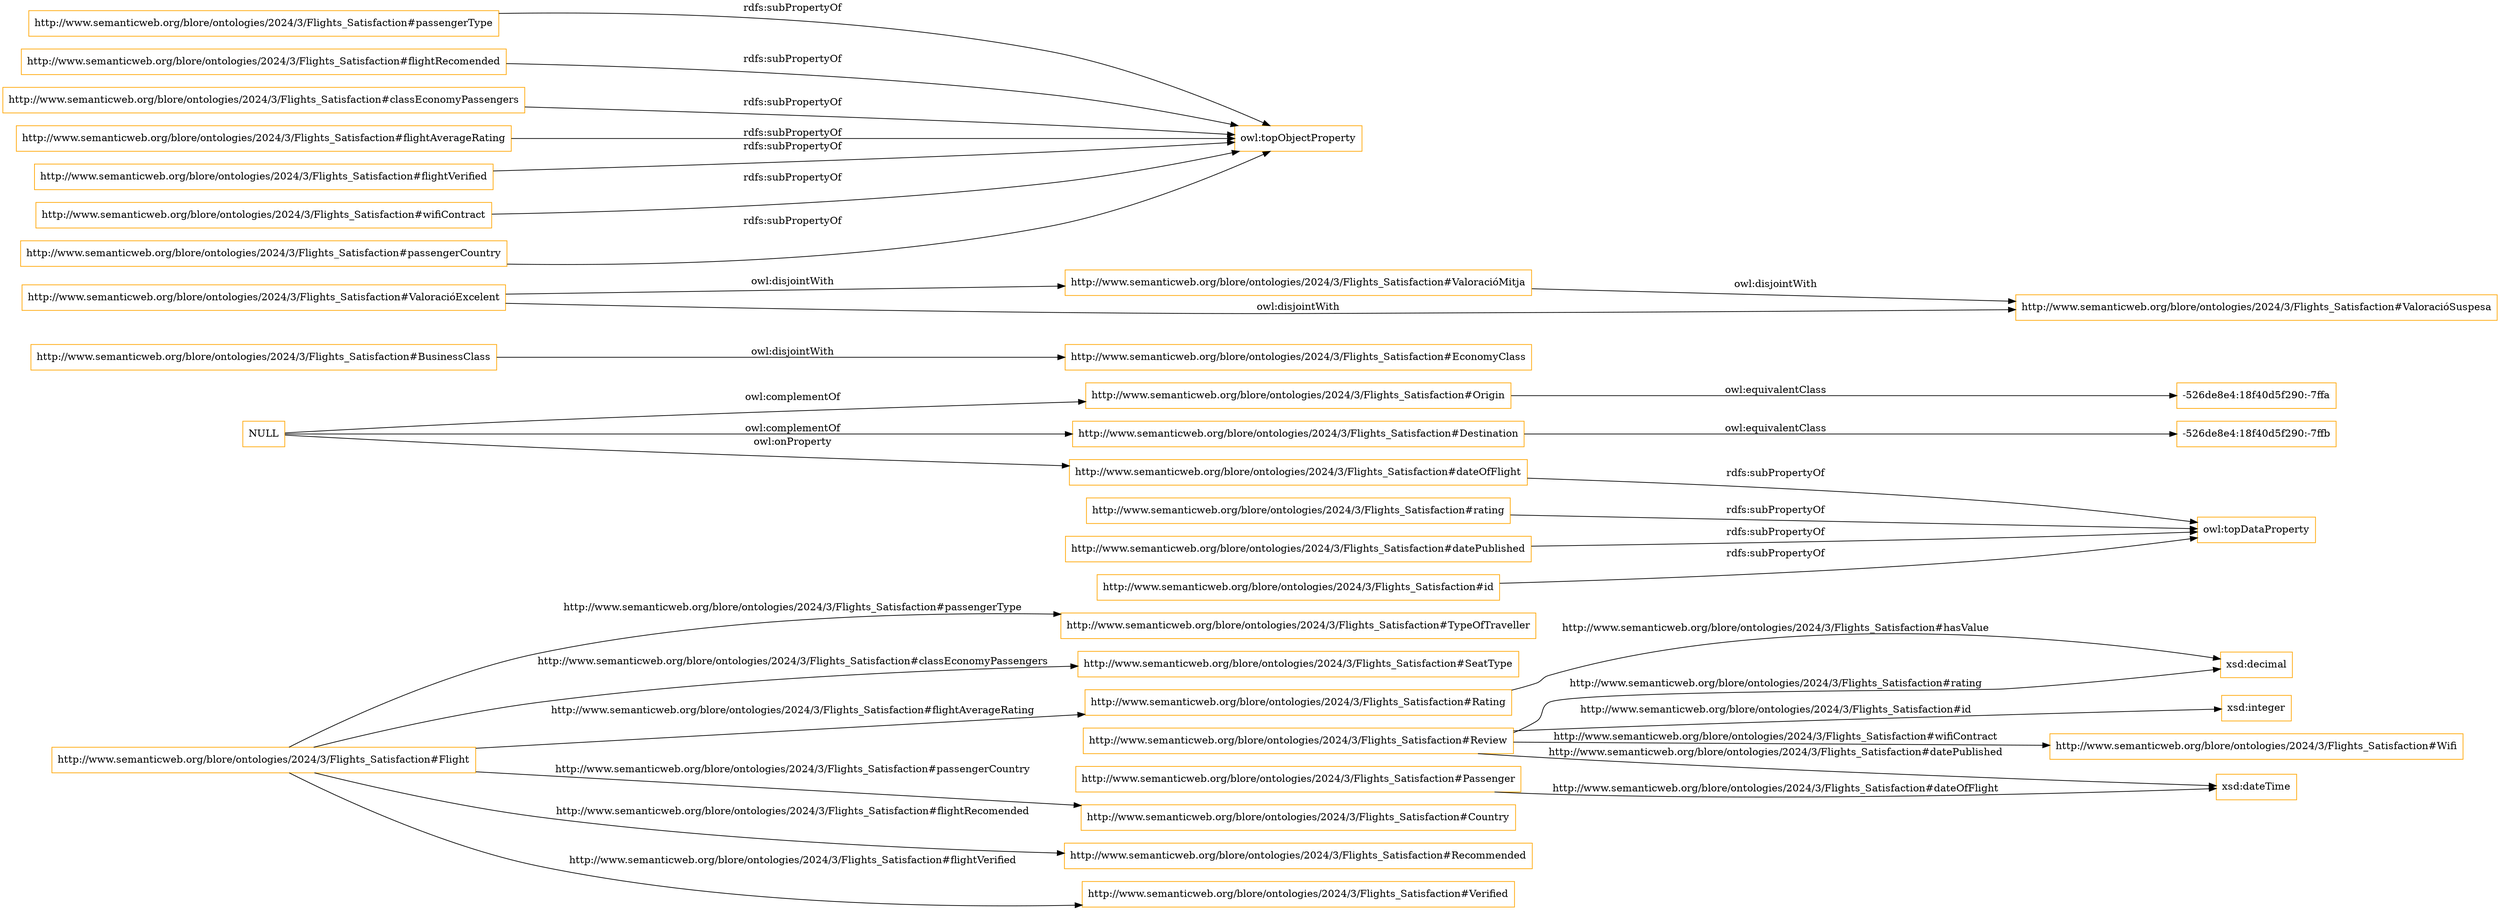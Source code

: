 digraph ar2dtool_diagram { 
rankdir=LR;
size="1501"
node [shape = rectangle, color="orange"]; "http://www.semanticweb.org/blore/ontologies/2024/3/Flights_Satisfaction#TypeOfTraveller" "http://www.semanticweb.org/blore/ontologies/2024/3/Flights_Satisfaction#SeatType" "http://www.semanticweb.org/blore/ontologies/2024/3/Flights_Satisfaction#Rating" "http://www.semanticweb.org/blore/ontologies/2024/3/Flights_Satisfaction#Origin" "http://www.semanticweb.org/blore/ontologies/2024/3/Flights_Satisfaction#Passenger" "http://www.semanticweb.org/blore/ontologies/2024/3/Flights_Satisfaction#EconomyClass" "http://www.semanticweb.org/blore/ontologies/2024/3/Flights_Satisfaction#BusinessClass" "-526de8e4:18f40d5f290:-7ffb" "http://www.semanticweb.org/blore/ontologies/2024/3/Flights_Satisfaction#Country" "http://www.semanticweb.org/blore/ontologies/2024/3/Flights_Satisfaction#Flight" "http://www.semanticweb.org/blore/ontologies/2024/3/Flights_Satisfaction#Review" "http://www.semanticweb.org/blore/ontologies/2024/3/Flights_Satisfaction#ValoracióMitja" "-526de8e4:18f40d5f290:-7ffa" "http://www.semanticweb.org/blore/ontologies/2024/3/Flights_Satisfaction#Recommended" "http://www.semanticweb.org/blore/ontologies/2024/3/Flights_Satisfaction#Wifi" "http://www.semanticweb.org/blore/ontologies/2024/3/Flights_Satisfaction#ValoracióExcelent" "http://www.semanticweb.org/blore/ontologies/2024/3/Flights_Satisfaction#ValoracióSuspesa" "http://www.semanticweb.org/blore/ontologies/2024/3/Flights_Satisfaction#Verified" "http://www.semanticweb.org/blore/ontologies/2024/3/Flights_Satisfaction#Destination" ; /*classes style*/
	"http://www.semanticweb.org/blore/ontologies/2024/3/Flights_Satisfaction#rating" -> "owl:topDataProperty" [ label = "rdfs:subPropertyOf" ];
	"NULL" -> "http://www.semanticweb.org/blore/ontologies/2024/3/Flights_Satisfaction#Destination" [ label = "owl:complementOf" ];
	"NULL" -> "http://www.semanticweb.org/blore/ontologies/2024/3/Flights_Satisfaction#Origin" [ label = "owl:complementOf" ];
	"NULL" -> "http://www.semanticweb.org/blore/ontologies/2024/3/Flights_Satisfaction#dateOfFlight" [ label = "owl:onProperty" ];
	"http://www.semanticweb.org/blore/ontologies/2024/3/Flights_Satisfaction#ValoracióMitja" -> "http://www.semanticweb.org/blore/ontologies/2024/3/Flights_Satisfaction#ValoracióSuspesa" [ label = "owl:disjointWith" ];
	"http://www.semanticweb.org/blore/ontologies/2024/3/Flights_Satisfaction#passengerType" -> "owl:topObjectProperty" [ label = "rdfs:subPropertyOf" ];
	"http://www.semanticweb.org/blore/ontologies/2024/3/Flights_Satisfaction#datePublished" -> "owl:topDataProperty" [ label = "rdfs:subPropertyOf" ];
	"http://www.semanticweb.org/blore/ontologies/2024/3/Flights_Satisfaction#flightRecomended" -> "owl:topObjectProperty" [ label = "rdfs:subPropertyOf" ];
	"http://www.semanticweb.org/blore/ontologies/2024/3/Flights_Satisfaction#id" -> "owl:topDataProperty" [ label = "rdfs:subPropertyOf" ];
	"http://www.semanticweb.org/blore/ontologies/2024/3/Flights_Satisfaction#BusinessClass" -> "http://www.semanticweb.org/blore/ontologies/2024/3/Flights_Satisfaction#EconomyClass" [ label = "owl:disjointWith" ];
	"http://www.semanticweb.org/blore/ontologies/2024/3/Flights_Satisfaction#dateOfFlight" -> "owl:topDataProperty" [ label = "rdfs:subPropertyOf" ];
	"http://www.semanticweb.org/blore/ontologies/2024/3/Flights_Satisfaction#Destination" -> "-526de8e4:18f40d5f290:-7ffb" [ label = "owl:equivalentClass" ];
	"http://www.semanticweb.org/blore/ontologies/2024/3/Flights_Satisfaction#ValoracióExcelent" -> "http://www.semanticweb.org/blore/ontologies/2024/3/Flights_Satisfaction#ValoracióSuspesa" [ label = "owl:disjointWith" ];
	"http://www.semanticweb.org/blore/ontologies/2024/3/Flights_Satisfaction#ValoracióExcelent" -> "http://www.semanticweb.org/blore/ontologies/2024/3/Flights_Satisfaction#ValoracióMitja" [ label = "owl:disjointWith" ];
	"http://www.semanticweb.org/blore/ontologies/2024/3/Flights_Satisfaction#Origin" -> "-526de8e4:18f40d5f290:-7ffa" [ label = "owl:equivalentClass" ];
	"http://www.semanticweb.org/blore/ontologies/2024/3/Flights_Satisfaction#classEconomyPassengers" -> "owl:topObjectProperty" [ label = "rdfs:subPropertyOf" ];
	"http://www.semanticweb.org/blore/ontologies/2024/3/Flights_Satisfaction#flightAverageRating" -> "owl:topObjectProperty" [ label = "rdfs:subPropertyOf" ];
	"http://www.semanticweb.org/blore/ontologies/2024/3/Flights_Satisfaction#flightVerified" -> "owl:topObjectProperty" [ label = "rdfs:subPropertyOf" ];
	"http://www.semanticweb.org/blore/ontologies/2024/3/Flights_Satisfaction#wifiContract" -> "owl:topObjectProperty" [ label = "rdfs:subPropertyOf" ];
	"http://www.semanticweb.org/blore/ontologies/2024/3/Flights_Satisfaction#passengerCountry" -> "owl:topObjectProperty" [ label = "rdfs:subPropertyOf" ];
	"http://www.semanticweb.org/blore/ontologies/2024/3/Flights_Satisfaction#Rating" -> "xsd:decimal" [ label = "http://www.semanticweb.org/blore/ontologies/2024/3/Flights_Satisfaction#hasValue" ];
	"http://www.semanticweb.org/blore/ontologies/2024/3/Flights_Satisfaction#Flight" -> "http://www.semanticweb.org/blore/ontologies/2024/3/Flights_Satisfaction#TypeOfTraveller" [ label = "http://www.semanticweb.org/blore/ontologies/2024/3/Flights_Satisfaction#passengerType" ];
	"http://www.semanticweb.org/blore/ontologies/2024/3/Flights_Satisfaction#Flight" -> "http://www.semanticweb.org/blore/ontologies/2024/3/Flights_Satisfaction#Verified" [ label = "http://www.semanticweb.org/blore/ontologies/2024/3/Flights_Satisfaction#flightVerified" ];
	"http://www.semanticweb.org/blore/ontologies/2024/3/Flights_Satisfaction#Review" -> "http://www.semanticweb.org/blore/ontologies/2024/3/Flights_Satisfaction#Wifi" [ label = "http://www.semanticweb.org/blore/ontologies/2024/3/Flights_Satisfaction#wifiContract" ];
	"http://www.semanticweb.org/blore/ontologies/2024/3/Flights_Satisfaction#Review" -> "xsd:dateTime" [ label = "http://www.semanticweb.org/blore/ontologies/2024/3/Flights_Satisfaction#datePublished" ];
	"http://www.semanticweb.org/blore/ontologies/2024/3/Flights_Satisfaction#Flight" -> "http://www.semanticweb.org/blore/ontologies/2024/3/Flights_Satisfaction#Rating" [ label = "http://www.semanticweb.org/blore/ontologies/2024/3/Flights_Satisfaction#flightAverageRating" ];
	"http://www.semanticweb.org/blore/ontologies/2024/3/Flights_Satisfaction#Flight" -> "http://www.semanticweb.org/blore/ontologies/2024/3/Flights_Satisfaction#Country" [ label = "http://www.semanticweb.org/blore/ontologies/2024/3/Flights_Satisfaction#passengerCountry" ];
	"http://www.semanticweb.org/blore/ontologies/2024/3/Flights_Satisfaction#Passenger" -> "xsd:dateTime" [ label = "http://www.semanticweb.org/blore/ontologies/2024/3/Flights_Satisfaction#dateOfFlight" ];
	"http://www.semanticweb.org/blore/ontologies/2024/3/Flights_Satisfaction#Review" -> "xsd:integer" [ label = "http://www.semanticweb.org/blore/ontologies/2024/3/Flights_Satisfaction#id" ];
	"http://www.semanticweb.org/blore/ontologies/2024/3/Flights_Satisfaction#Review" -> "xsd:decimal" [ label = "http://www.semanticweb.org/blore/ontologies/2024/3/Flights_Satisfaction#rating" ];
	"http://www.semanticweb.org/blore/ontologies/2024/3/Flights_Satisfaction#Flight" -> "http://www.semanticweb.org/blore/ontologies/2024/3/Flights_Satisfaction#Recommended" [ label = "http://www.semanticweb.org/blore/ontologies/2024/3/Flights_Satisfaction#flightRecomended" ];
	"http://www.semanticweb.org/blore/ontologies/2024/3/Flights_Satisfaction#Flight" -> "http://www.semanticweb.org/blore/ontologies/2024/3/Flights_Satisfaction#SeatType" [ label = "http://www.semanticweb.org/blore/ontologies/2024/3/Flights_Satisfaction#classEconomyPassengers" ];

}
